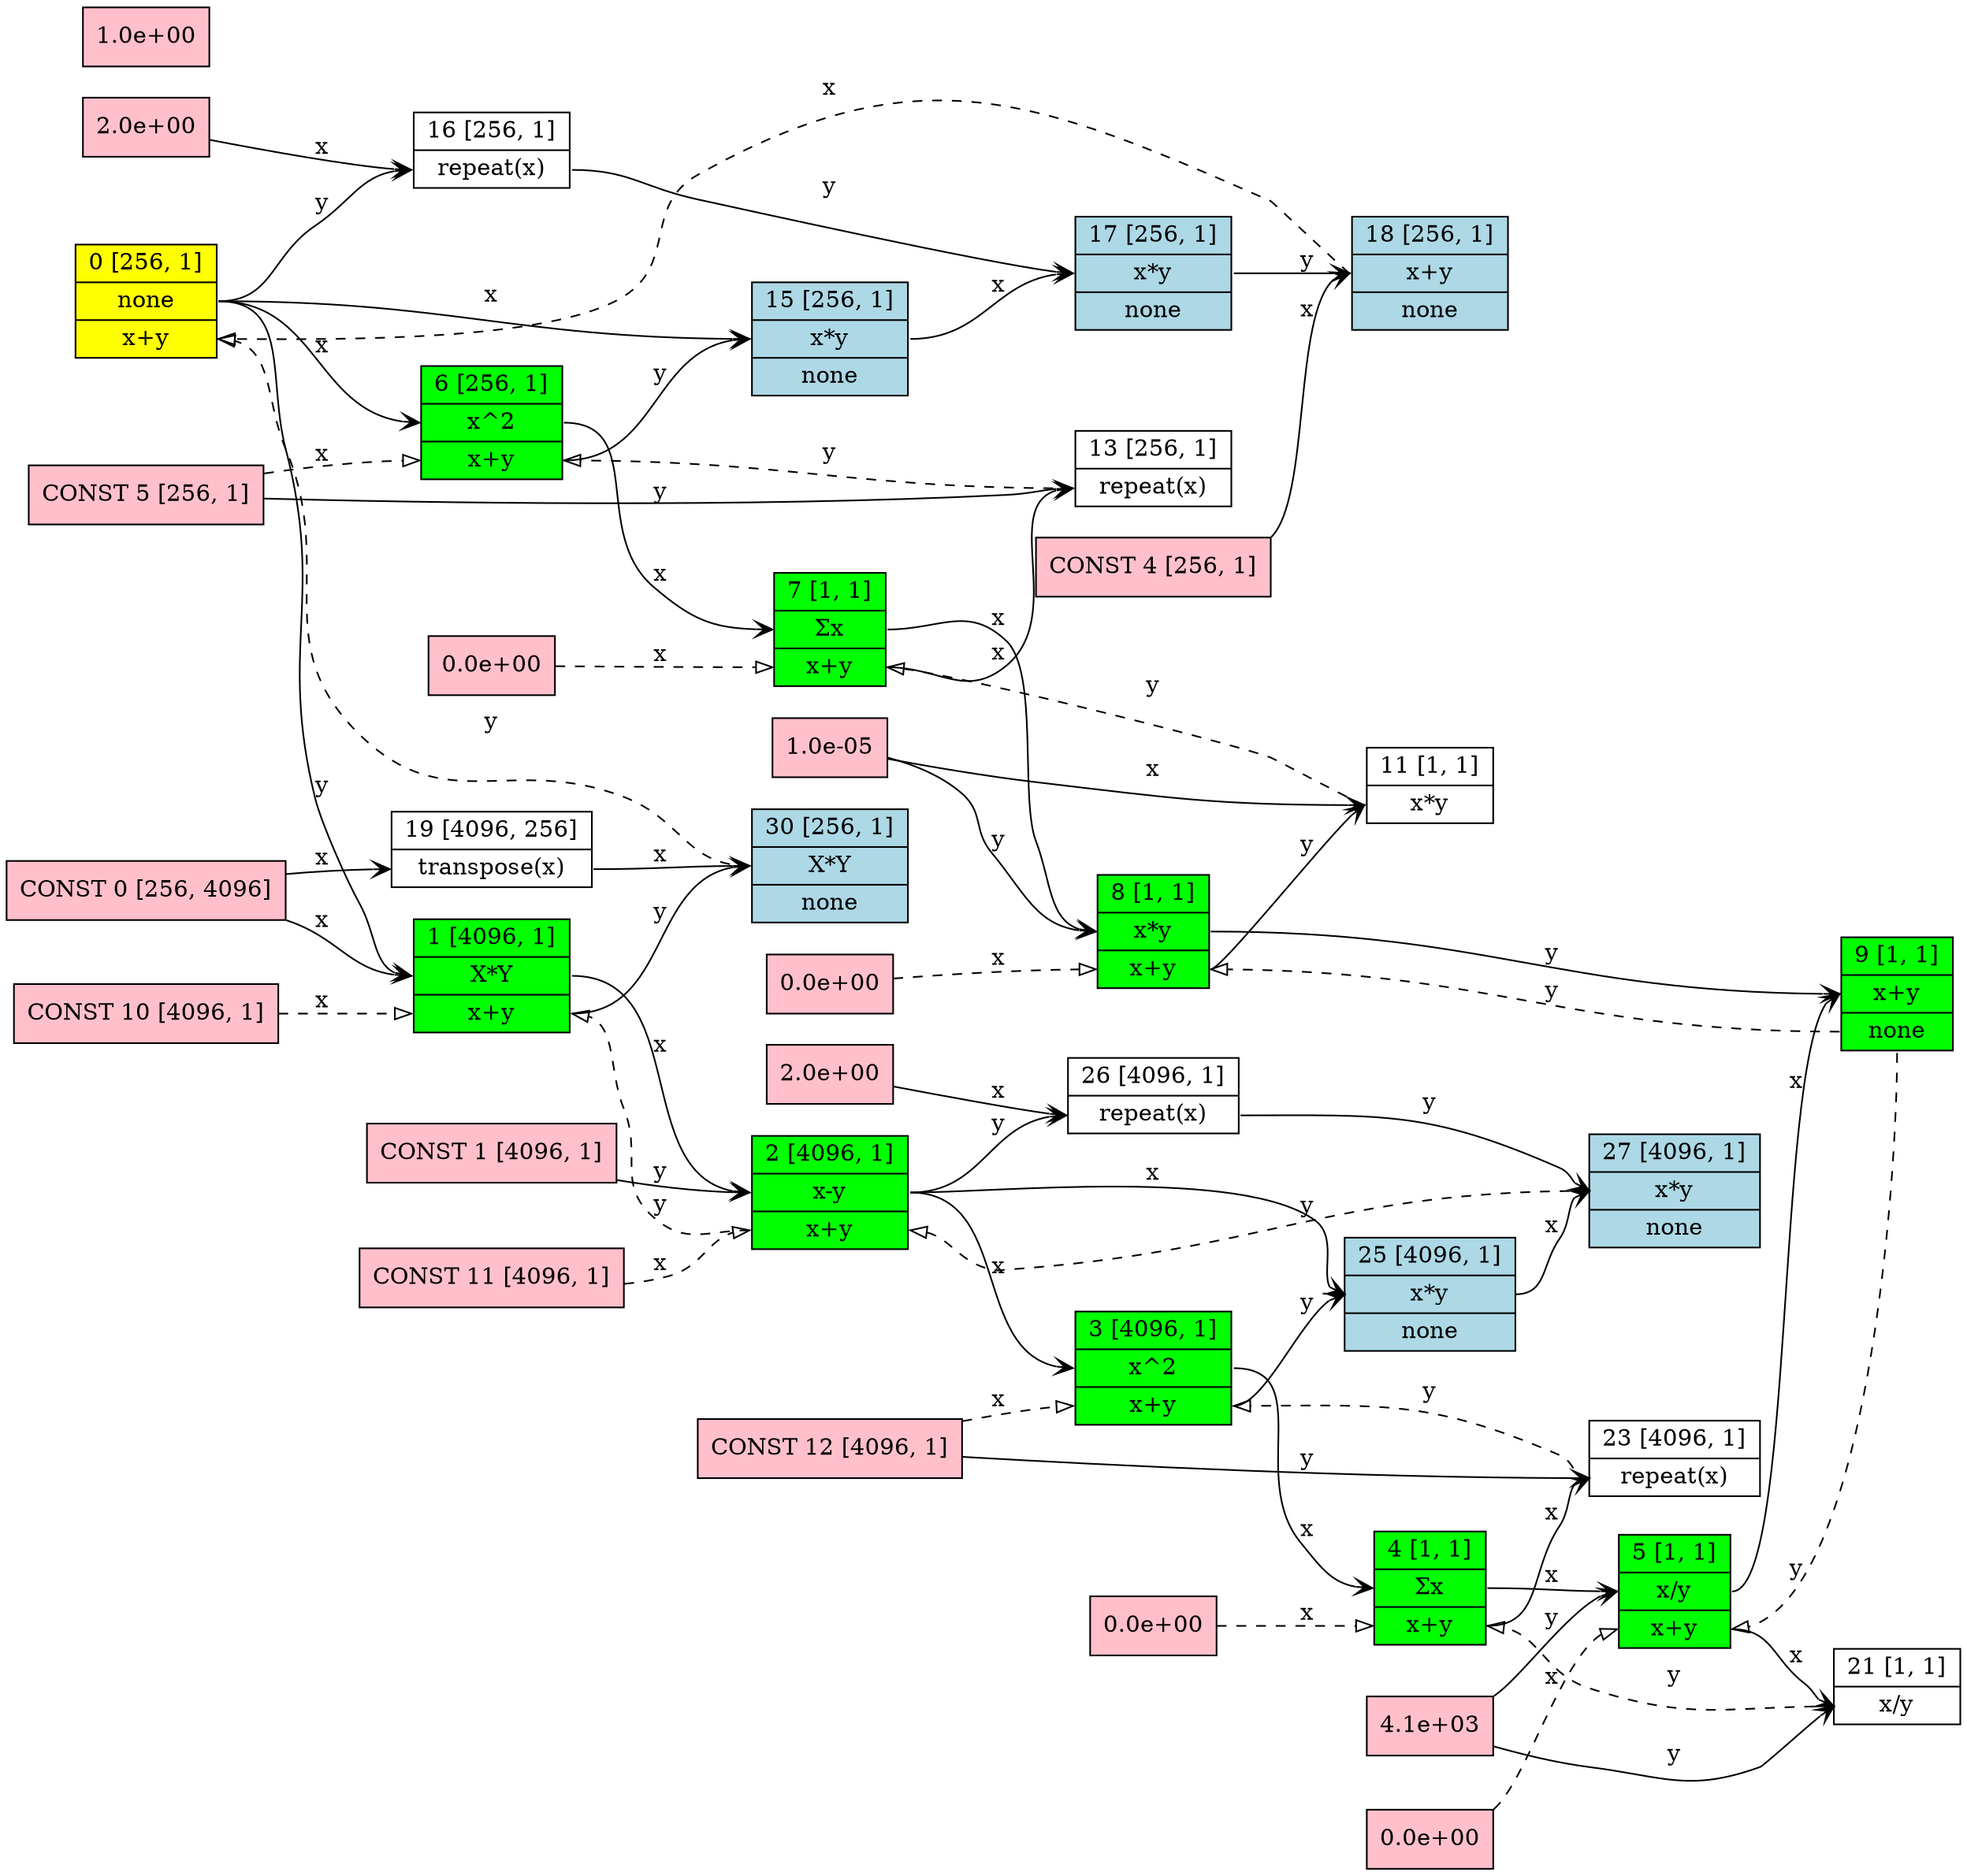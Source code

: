 digraph G {
  newrank = true;
  rankdir = LR;
  "0000023e004122b0" [ style = filled; fillcolor = yellow; shape = record; label="0 [256, 1] | <x>none | <g>x+y"; ]
  "0000023e00412c30" [ style = filled; fillcolor = green; shape = record; label="1 [4096, 1] | <x>X*Y | <g>x+y"; ]
  "0000023e0041adb0" [ style = filled; fillcolor = green; shape = record; label="2 [4096, 1] | <x>x-y | <g>x+y"; ]
  "0000023e00422f30" [ style = filled; fillcolor = green; shape = record; label="3 [4096, 1] | <x>x^2 | <g>x+y"; ]
  "0000023e0042b0b0" [ style = filled; fillcolor = green; shape = record; label="4 [1, 1] | <x>Σx | <g>x+y"; ]
  "0000023e0042b320" [ style = filled; fillcolor = green; shape = record; label="5 [1, 1] | <x>x/y | <g>x+y"; ]
  "0000023e0042b4c0" [ style = filled; fillcolor = green; shape = record; label="6 [256, 1] | <x>x^2 | <g>x+y"; ]
  "0000023e0042be40" [ style = filled; fillcolor = green; shape = record; label="7 [1, 1] | <x>Σx | <g>x+y"; ]
  "0000023e0042bfe0" [ style = filled; fillcolor = green; shape = record; label="8 [1, 1] | <x>x*y | <g>x+y"; ]
  "0000023e0042c180" [ style = filled; fillcolor = green; shape = record; label="9 [1, 1] | <x>x+y | <g>none"; ]
  "0000023e6beb0200" [ style = filled; fillcolor = white; shape = record; label="11 [1, 1] | <x>x*y"; ]
  "0000023e6beb03a0" [ style = filled; fillcolor = white; shape = record; label="13 [256, 1] | <x>repeat(x)"; ]
  "0000023e6beb0d20" [ style = filled; fillcolor = lightblue; shape = record; label="15 [256, 1] | <x>x*y | <g>none"; ]
  "0000023e6beb1770" [ style = filled; fillcolor = white; shape = record; label="16 [256, 1] | <x>repeat(x)"; ]
  "0000023e6beb1c30" [ style = filled; fillcolor = lightblue; shape = record; label="17 [256, 1] | <x>x*y | <g>none"; ]
  "0000023e6beb25b0" [ style = filled; fillcolor = lightblue; shape = record; label="18 [256, 1] | <x>x+y | <g>none"; ]
  "0000023e6bedf9e0" [ style = filled; fillcolor = white; shape = record; label="19 [4096, 256] | <x>transpose(x)"; ]
  "0000023e6beb2f30" [ style = filled; fillcolor = white; shape = record; label="21 [1, 1] | <x>x/y"; ]
  "0000023e6beb30d0" [ style = filled; fillcolor = white; shape = record; label="23 [4096, 1] | <x>repeat(x)"; ]
  "0000023e6bebb250" [ style = filled; fillcolor = lightblue; shape = record; label="25 [4096, 1] | <x>x*y | <g>none"; ]
  "0000023e6bec34a0" [ style = filled; fillcolor = white; shape = record; label="26 [4096, 1] | <x>repeat(x)"; ]
  "0000023e6bec7560" [ style = filled; fillcolor = lightblue; shape = record; label="27 [4096, 1] | <x>x*y | <g>none"; ]
  "0000023e6bedfaa0" [ style = filled; fillcolor = lightblue; shape = record; label="30 [256, 1] | <x>X*Y | <g>none"; ]
  "0000023e0000e060" [ style = filled; fillcolor = pink; shape = record; label="<x>CONST 0 [256, 4096]"; ]
  "0000023e0040e120" [ style = filled; fillcolor = pink; shape = record; label="<x>CONST 1 [4096, 1]"; ]
  "0000023e0042b250" [ style = filled; fillcolor = pink; shape = record; label="<x>4.1e+03"; ]
  "0000023e004121e0" [ style = filled; fillcolor = pink; shape = record; label="<x>1.0e-05"; ]
  "0000023e00412770" [ style = filled; fillcolor = pink; shape = record; label="<x>CONST 4 [256, 1]"; ]
  "0000023e0042b980" [ style = filled; fillcolor = pink; shape = record; label="<x>CONST 5 [256, 1]"; ]
  "0000023e0042bf10" [ style = filled; fillcolor = pink; shape = record; label="<x>0.0e+00"; ]
  "0000023e0042c0b0" [ style = filled; fillcolor = pink; shape = record; label="<x>0.0e+00"; ]
  "0000023e0042c250" [ style = filled; fillcolor = pink; shape = record; label="<x>1.0e+00"; ]
  "0000023e6beb16a0" [ style = filled; fillcolor = pink; shape = record; label="<x>2.0e+00"; ]
  "0000023e00416cf0" [ style = filled; fillcolor = pink; shape = record; label="<x>CONST 10 [4096, 1]"; ]
  "0000023e0041ee70" [ style = filled; fillcolor = pink; shape = record; label="<x>CONST 11 [4096, 1]"; ]
  "0000023e00426ff0" [ style = filled; fillcolor = pink; shape = record; label="<x>CONST 12 [4096, 1]"; ]
  "0000023e0042b180" [ style = filled; fillcolor = pink; shape = record; label="<x>0.0e+00"; ]
  "0000023e0042b3f0" [ style = filled; fillcolor = pink; shape = record; label="<x>0.0e+00"; ]
  "0000023e6bec33d0" [ style = filled; fillcolor = pink; shape = record; label="<x>2.0e+00"; ]
  "0000023e0000e060":x -> "0000023e00412c30":x [ arrowhead = vee; style = solid; label = "x"; ]
  "0000023e004122b0":x -> "0000023e00412c30":x [ arrowhead = vee; style = solid; label = "y"; ]
  "0000023e00412c30":x -> "0000023e0041adb0":x [ arrowhead = vee; style = solid; label = "x"; ]
  "0000023e0040e120":x -> "0000023e0041adb0":x [ arrowhead = vee; style = solid; label = "y"; ]
  "0000023e0041adb0":x -> "0000023e00422f30":x [ arrowhead = vee; style = solid; label = "x"; ]
  "0000023e00422f30":x -> "0000023e0042b0b0":x [ arrowhead = vee; style = solid; label = "x"; ]
  "0000023e0042b0b0":x -> "0000023e0042b320":x [ arrowhead = vee; style = solid; label = "x"; ]
  "0000023e0042b250":x -> "0000023e0042b320":x [ arrowhead = vee; style = solid; label = "y"; ]
  "0000023e004122b0":x -> "0000023e0042b4c0":x [ arrowhead = vee; style = solid; label = "x"; ]
  "0000023e0042b4c0":x -> "0000023e0042be40":x [ arrowhead = vee; style = solid; label = "x"; ]
  "0000023e0042be40":x -> "0000023e0042bfe0":x [ arrowhead = vee; style = solid; label = "x"; ]
  "0000023e004121e0":x -> "0000023e0042bfe0":x [ arrowhead = vee; style = solid; label = "y"; ]
  "0000023e0042b320":x -> "0000023e0042c180":x [ arrowhead = vee; style = solid; label = "x"; ]
  "0000023e0042bfe0":x -> "0000023e0042c180":x [ arrowhead = vee; style = solid; label = "y"; ]
  "0000023e0042c0b0":x -> "0000023e0042bfe0":g [ arrowhead = empty; style = dashed; label = "x"; ]
  "0000023e0042c180":g -> "0000023e0042bfe0":g [ arrowhead = empty; style = dashed; label = "y"; ]
  "0000023e004121e0":x -> "0000023e6beb0200":x [ arrowhead = vee; style = solid; label = "x"; ]
  "0000023e0042bfe0":g -> "0000023e6beb0200":x [ arrowhead = vee; style = solid; label = "y"; ]
  "0000023e0042bf10":x -> "0000023e0042be40":g [ arrowhead = empty; style = dashed; label = "x"; ]
  "0000023e6beb0200":x -> "0000023e0042be40":g [ arrowhead = empty; style = dashed; label = "y"; ]
  "0000023e0042be40":g -> "0000023e6beb03a0":x [ arrowhead = vee; style = solid; label = "x"; ]
  "0000023e0042b980":x -> "0000023e6beb03a0":x [ arrowhead = vee; style = solid; label = "y"; ]
  "0000023e0042b980":x -> "0000023e0042b4c0":g [ arrowhead = empty; style = dashed; label = "x"; ]
  "0000023e6beb03a0":x -> "0000023e0042b4c0":g [ arrowhead = empty; style = dashed; label = "y"; ]
  "0000023e004122b0":x -> "0000023e6beb0d20":x [ arrowhead = vee; style = solid; label = "x"; ]
  "0000023e0042b4c0":g -> "0000023e6beb0d20":x [ arrowhead = vee; style = solid; label = "y"; ]
  "0000023e6beb16a0":x -> "0000023e6beb1770":x [ arrowhead = vee; style = solid; label = "x"; ]
  "0000023e004122b0":x -> "0000023e6beb1770":x [ arrowhead = vee; style = solid; label = "y"; ]
  "0000023e6beb0d20":x -> "0000023e6beb1c30":x [ arrowhead = vee; style = solid; label = "x"; ]
  "0000023e6beb1770":x -> "0000023e6beb1c30":x [ arrowhead = vee; style = solid; label = "y"; ]
  "0000023e00412770":x -> "0000023e6beb25b0":x [ arrowhead = vee; style = solid; label = "x"; ]
  "0000023e6beb1c30":x -> "0000023e6beb25b0":x [ arrowhead = vee; style = solid; label = "y"; ]
  "0000023e0000e060":x -> "0000023e6bedf9e0":x [ arrowhead = vee; style = solid; label = "x"; ]
  "0000023e0042b3f0":x -> "0000023e0042b320":g [ arrowhead = empty; style = dashed; label = "x"; ]
  "0000023e0042c180":g -> "0000023e0042b320":g [ arrowhead = empty; style = dashed; label = "y"; ]
  "0000023e0042b320":g -> "0000023e6beb2f30":x [ arrowhead = vee; style = solid; label = "x"; ]
  "0000023e0042b250":x -> "0000023e6beb2f30":x [ arrowhead = vee; style = solid; label = "y"; ]
  "0000023e0042b180":x -> "0000023e0042b0b0":g [ arrowhead = empty; style = dashed; label = "x"; ]
  "0000023e6beb2f30":x -> "0000023e0042b0b0":g [ arrowhead = empty; style = dashed; label = "y"; ]
  "0000023e0042b0b0":g -> "0000023e6beb30d0":x [ arrowhead = vee; style = solid; label = "x"; ]
  "0000023e00426ff0":x -> "0000023e6beb30d0":x [ arrowhead = vee; style = solid; label = "y"; ]
  "0000023e00426ff0":x -> "0000023e00422f30":g [ arrowhead = empty; style = dashed; label = "x"; ]
  "0000023e6beb30d0":x -> "0000023e00422f30":g [ arrowhead = empty; style = dashed; label = "y"; ]
  "0000023e0041adb0":x -> "0000023e6bebb250":x [ arrowhead = vee; style = solid; label = "x"; ]
  "0000023e00422f30":g -> "0000023e6bebb250":x [ arrowhead = vee; style = solid; label = "y"; ]
  "0000023e6bec33d0":x -> "0000023e6bec34a0":x [ arrowhead = vee; style = solid; label = "x"; ]
  "0000023e0041adb0":x -> "0000023e6bec34a0":x [ arrowhead = vee; style = solid; label = "y"; ]
  "0000023e6bebb250":x -> "0000023e6bec7560":x [ arrowhead = vee; style = solid; label = "x"; ]
  "0000023e6bec34a0":x -> "0000023e6bec7560":x [ arrowhead = vee; style = solid; label = "y"; ]
  "0000023e0041ee70":x -> "0000023e0041adb0":g [ arrowhead = empty; style = dashed; label = "x"; ]
  "0000023e6bec7560":x -> "0000023e0041adb0":g [ arrowhead = empty; style = dashed; label = "y"; ]
  "0000023e00416cf0":x -> "0000023e00412c30":g [ arrowhead = empty; style = dashed; label = "x"; ]
  "0000023e0041adb0":g -> "0000023e00412c30":g [ arrowhead = empty; style = dashed; label = "y"; ]
  "0000023e6bedf9e0":x -> "0000023e6bedfaa0":x [ arrowhead = vee; style = solid; label = "x"; ]
  "0000023e00412c30":g -> "0000023e6bedfaa0":x [ arrowhead = vee; style = solid; label = "y"; ]
  "0000023e6beb25b0":x -> "0000023e004122b0":g [ arrowhead = empty; style = dashed; label = "x"; ]
  "0000023e6bedfaa0":x -> "0000023e004122b0":g [ arrowhead = empty; style = dashed; label = "y"; ]
}
